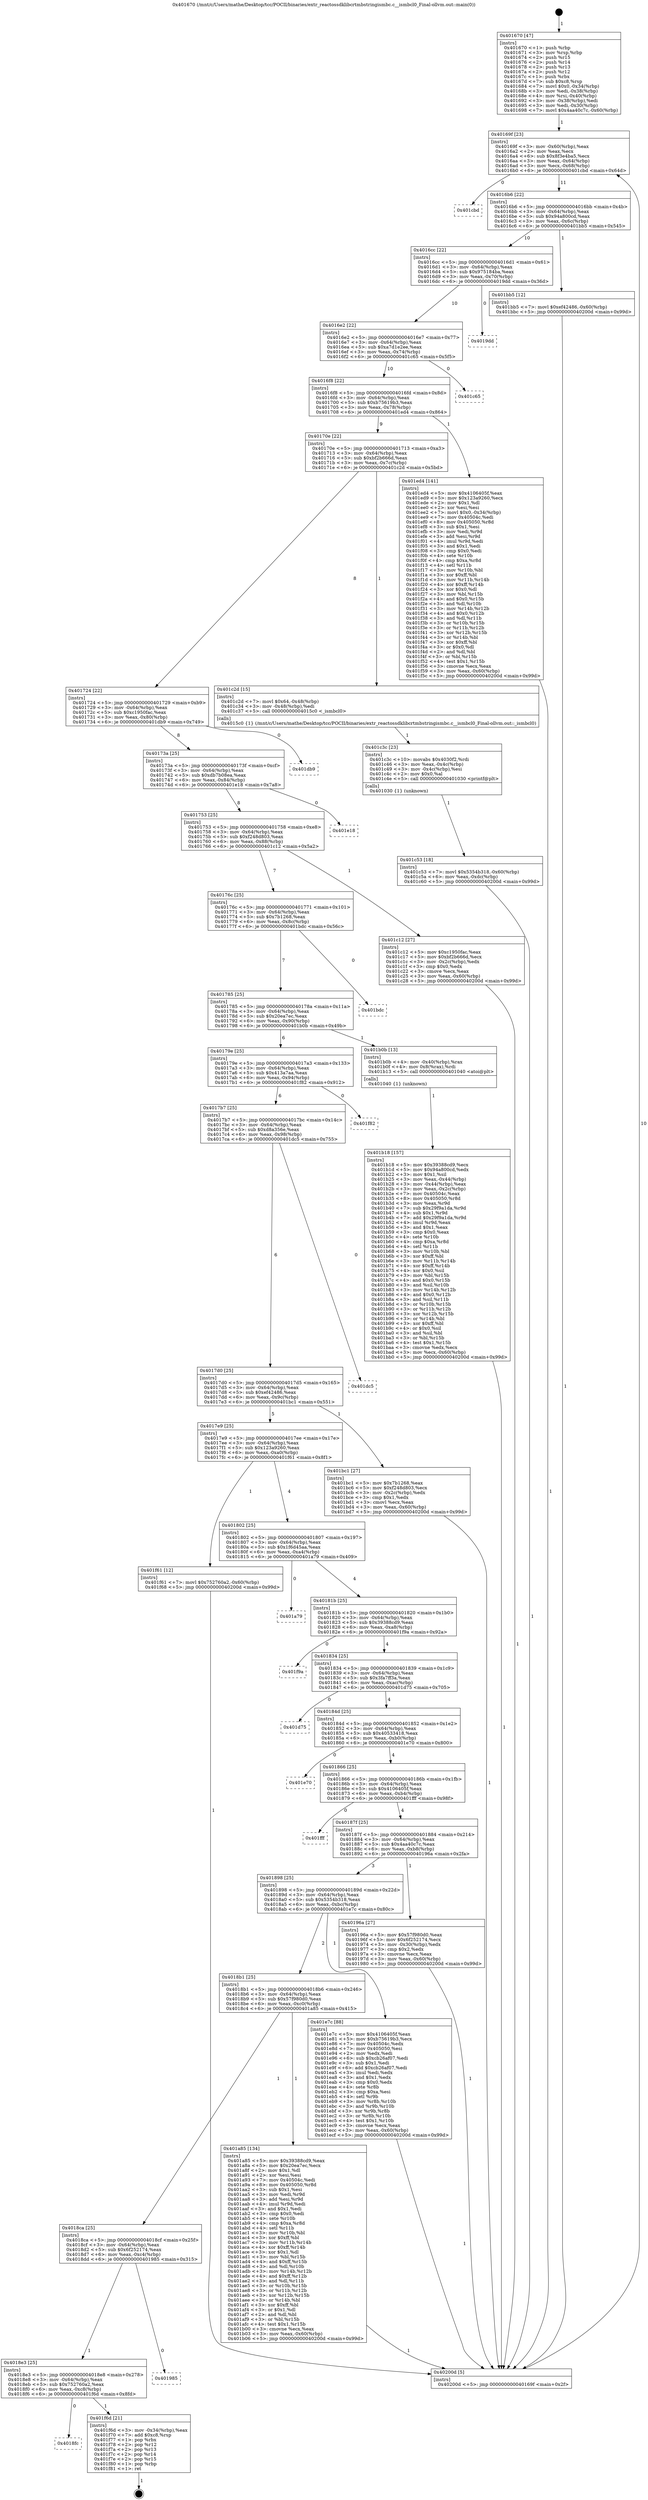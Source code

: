digraph "0x401670" {
  label = "0x401670 (/mnt/c/Users/mathe/Desktop/tcc/POCII/binaries/extr_reactossdklibcrtmbstringismbc.c__ismbcl0_Final-ollvm.out::main(0))"
  labelloc = "t"
  node[shape=record]

  Entry [label="",width=0.3,height=0.3,shape=circle,fillcolor=black,style=filled]
  "0x40169f" [label="{
     0x40169f [23]\l
     | [instrs]\l
     &nbsp;&nbsp;0x40169f \<+3\>: mov -0x60(%rbp),%eax\l
     &nbsp;&nbsp;0x4016a2 \<+2\>: mov %eax,%ecx\l
     &nbsp;&nbsp;0x4016a4 \<+6\>: sub $0x8f3e4ba5,%ecx\l
     &nbsp;&nbsp;0x4016aa \<+3\>: mov %eax,-0x64(%rbp)\l
     &nbsp;&nbsp;0x4016ad \<+3\>: mov %ecx,-0x68(%rbp)\l
     &nbsp;&nbsp;0x4016b0 \<+6\>: je 0000000000401cbd \<main+0x64d\>\l
  }"]
  "0x401cbd" [label="{
     0x401cbd\l
  }", style=dashed]
  "0x4016b6" [label="{
     0x4016b6 [22]\l
     | [instrs]\l
     &nbsp;&nbsp;0x4016b6 \<+5\>: jmp 00000000004016bb \<main+0x4b\>\l
     &nbsp;&nbsp;0x4016bb \<+3\>: mov -0x64(%rbp),%eax\l
     &nbsp;&nbsp;0x4016be \<+5\>: sub $0x94a800cd,%eax\l
     &nbsp;&nbsp;0x4016c3 \<+3\>: mov %eax,-0x6c(%rbp)\l
     &nbsp;&nbsp;0x4016c6 \<+6\>: je 0000000000401bb5 \<main+0x545\>\l
  }"]
  Exit [label="",width=0.3,height=0.3,shape=circle,fillcolor=black,style=filled,peripheries=2]
  "0x401bb5" [label="{
     0x401bb5 [12]\l
     | [instrs]\l
     &nbsp;&nbsp;0x401bb5 \<+7\>: movl $0xef42486,-0x60(%rbp)\l
     &nbsp;&nbsp;0x401bbc \<+5\>: jmp 000000000040200d \<main+0x99d\>\l
  }"]
  "0x4016cc" [label="{
     0x4016cc [22]\l
     | [instrs]\l
     &nbsp;&nbsp;0x4016cc \<+5\>: jmp 00000000004016d1 \<main+0x61\>\l
     &nbsp;&nbsp;0x4016d1 \<+3\>: mov -0x64(%rbp),%eax\l
     &nbsp;&nbsp;0x4016d4 \<+5\>: sub $0x975184ba,%eax\l
     &nbsp;&nbsp;0x4016d9 \<+3\>: mov %eax,-0x70(%rbp)\l
     &nbsp;&nbsp;0x4016dc \<+6\>: je 00000000004019dd \<main+0x36d\>\l
  }"]
  "0x4018fc" [label="{
     0x4018fc\l
  }", style=dashed]
  "0x4019dd" [label="{
     0x4019dd\l
  }", style=dashed]
  "0x4016e2" [label="{
     0x4016e2 [22]\l
     | [instrs]\l
     &nbsp;&nbsp;0x4016e2 \<+5\>: jmp 00000000004016e7 \<main+0x77\>\l
     &nbsp;&nbsp;0x4016e7 \<+3\>: mov -0x64(%rbp),%eax\l
     &nbsp;&nbsp;0x4016ea \<+5\>: sub $0xa7d1e2ee,%eax\l
     &nbsp;&nbsp;0x4016ef \<+3\>: mov %eax,-0x74(%rbp)\l
     &nbsp;&nbsp;0x4016f2 \<+6\>: je 0000000000401c65 \<main+0x5f5\>\l
  }"]
  "0x401f6d" [label="{
     0x401f6d [21]\l
     | [instrs]\l
     &nbsp;&nbsp;0x401f6d \<+3\>: mov -0x34(%rbp),%eax\l
     &nbsp;&nbsp;0x401f70 \<+7\>: add $0xc8,%rsp\l
     &nbsp;&nbsp;0x401f77 \<+1\>: pop %rbx\l
     &nbsp;&nbsp;0x401f78 \<+2\>: pop %r12\l
     &nbsp;&nbsp;0x401f7a \<+2\>: pop %r13\l
     &nbsp;&nbsp;0x401f7c \<+2\>: pop %r14\l
     &nbsp;&nbsp;0x401f7e \<+2\>: pop %r15\l
     &nbsp;&nbsp;0x401f80 \<+1\>: pop %rbp\l
     &nbsp;&nbsp;0x401f81 \<+1\>: ret\l
  }"]
  "0x401c65" [label="{
     0x401c65\l
  }", style=dashed]
  "0x4016f8" [label="{
     0x4016f8 [22]\l
     | [instrs]\l
     &nbsp;&nbsp;0x4016f8 \<+5\>: jmp 00000000004016fd \<main+0x8d\>\l
     &nbsp;&nbsp;0x4016fd \<+3\>: mov -0x64(%rbp),%eax\l
     &nbsp;&nbsp;0x401700 \<+5\>: sub $0xb75619b3,%eax\l
     &nbsp;&nbsp;0x401705 \<+3\>: mov %eax,-0x78(%rbp)\l
     &nbsp;&nbsp;0x401708 \<+6\>: je 0000000000401ed4 \<main+0x864\>\l
  }"]
  "0x4018e3" [label="{
     0x4018e3 [25]\l
     | [instrs]\l
     &nbsp;&nbsp;0x4018e3 \<+5\>: jmp 00000000004018e8 \<main+0x278\>\l
     &nbsp;&nbsp;0x4018e8 \<+3\>: mov -0x64(%rbp),%eax\l
     &nbsp;&nbsp;0x4018eb \<+5\>: sub $0x752760a2,%eax\l
     &nbsp;&nbsp;0x4018f0 \<+6\>: mov %eax,-0xc8(%rbp)\l
     &nbsp;&nbsp;0x4018f6 \<+6\>: je 0000000000401f6d \<main+0x8fd\>\l
  }"]
  "0x401ed4" [label="{
     0x401ed4 [141]\l
     | [instrs]\l
     &nbsp;&nbsp;0x401ed4 \<+5\>: mov $0x4106405f,%eax\l
     &nbsp;&nbsp;0x401ed9 \<+5\>: mov $0x123a9260,%ecx\l
     &nbsp;&nbsp;0x401ede \<+2\>: mov $0x1,%dl\l
     &nbsp;&nbsp;0x401ee0 \<+2\>: xor %esi,%esi\l
     &nbsp;&nbsp;0x401ee2 \<+7\>: movl $0x0,-0x34(%rbp)\l
     &nbsp;&nbsp;0x401ee9 \<+7\>: mov 0x40504c,%edi\l
     &nbsp;&nbsp;0x401ef0 \<+8\>: mov 0x405050,%r8d\l
     &nbsp;&nbsp;0x401ef8 \<+3\>: sub $0x1,%esi\l
     &nbsp;&nbsp;0x401efb \<+3\>: mov %edi,%r9d\l
     &nbsp;&nbsp;0x401efe \<+3\>: add %esi,%r9d\l
     &nbsp;&nbsp;0x401f01 \<+4\>: imul %r9d,%edi\l
     &nbsp;&nbsp;0x401f05 \<+3\>: and $0x1,%edi\l
     &nbsp;&nbsp;0x401f08 \<+3\>: cmp $0x0,%edi\l
     &nbsp;&nbsp;0x401f0b \<+4\>: sete %r10b\l
     &nbsp;&nbsp;0x401f0f \<+4\>: cmp $0xa,%r8d\l
     &nbsp;&nbsp;0x401f13 \<+4\>: setl %r11b\l
     &nbsp;&nbsp;0x401f17 \<+3\>: mov %r10b,%bl\l
     &nbsp;&nbsp;0x401f1a \<+3\>: xor $0xff,%bl\l
     &nbsp;&nbsp;0x401f1d \<+3\>: mov %r11b,%r14b\l
     &nbsp;&nbsp;0x401f20 \<+4\>: xor $0xff,%r14b\l
     &nbsp;&nbsp;0x401f24 \<+3\>: xor $0x0,%dl\l
     &nbsp;&nbsp;0x401f27 \<+3\>: mov %bl,%r15b\l
     &nbsp;&nbsp;0x401f2a \<+4\>: and $0x0,%r15b\l
     &nbsp;&nbsp;0x401f2e \<+3\>: and %dl,%r10b\l
     &nbsp;&nbsp;0x401f31 \<+3\>: mov %r14b,%r12b\l
     &nbsp;&nbsp;0x401f34 \<+4\>: and $0x0,%r12b\l
     &nbsp;&nbsp;0x401f38 \<+3\>: and %dl,%r11b\l
     &nbsp;&nbsp;0x401f3b \<+3\>: or %r10b,%r15b\l
     &nbsp;&nbsp;0x401f3e \<+3\>: or %r11b,%r12b\l
     &nbsp;&nbsp;0x401f41 \<+3\>: xor %r12b,%r15b\l
     &nbsp;&nbsp;0x401f44 \<+3\>: or %r14b,%bl\l
     &nbsp;&nbsp;0x401f47 \<+3\>: xor $0xff,%bl\l
     &nbsp;&nbsp;0x401f4a \<+3\>: or $0x0,%dl\l
     &nbsp;&nbsp;0x401f4d \<+2\>: and %dl,%bl\l
     &nbsp;&nbsp;0x401f4f \<+3\>: or %bl,%r15b\l
     &nbsp;&nbsp;0x401f52 \<+4\>: test $0x1,%r15b\l
     &nbsp;&nbsp;0x401f56 \<+3\>: cmovne %ecx,%eax\l
     &nbsp;&nbsp;0x401f59 \<+3\>: mov %eax,-0x60(%rbp)\l
     &nbsp;&nbsp;0x401f5c \<+5\>: jmp 000000000040200d \<main+0x99d\>\l
  }"]
  "0x40170e" [label="{
     0x40170e [22]\l
     | [instrs]\l
     &nbsp;&nbsp;0x40170e \<+5\>: jmp 0000000000401713 \<main+0xa3\>\l
     &nbsp;&nbsp;0x401713 \<+3\>: mov -0x64(%rbp),%eax\l
     &nbsp;&nbsp;0x401716 \<+5\>: sub $0xbf2b666d,%eax\l
     &nbsp;&nbsp;0x40171b \<+3\>: mov %eax,-0x7c(%rbp)\l
     &nbsp;&nbsp;0x40171e \<+6\>: je 0000000000401c2d \<main+0x5bd\>\l
  }"]
  "0x401985" [label="{
     0x401985\l
  }", style=dashed]
  "0x401c2d" [label="{
     0x401c2d [15]\l
     | [instrs]\l
     &nbsp;&nbsp;0x401c2d \<+7\>: movl $0x64,-0x48(%rbp)\l
     &nbsp;&nbsp;0x401c34 \<+3\>: mov -0x48(%rbp),%edi\l
     &nbsp;&nbsp;0x401c37 \<+5\>: call 00000000004015c0 \<_ismbcl0\>\l
     | [calls]\l
     &nbsp;&nbsp;0x4015c0 \{1\} (/mnt/c/Users/mathe/Desktop/tcc/POCII/binaries/extr_reactossdklibcrtmbstringismbc.c__ismbcl0_Final-ollvm.out::_ismbcl0)\l
  }"]
  "0x401724" [label="{
     0x401724 [22]\l
     | [instrs]\l
     &nbsp;&nbsp;0x401724 \<+5\>: jmp 0000000000401729 \<main+0xb9\>\l
     &nbsp;&nbsp;0x401729 \<+3\>: mov -0x64(%rbp),%eax\l
     &nbsp;&nbsp;0x40172c \<+5\>: sub $0xc1950fac,%eax\l
     &nbsp;&nbsp;0x401731 \<+3\>: mov %eax,-0x80(%rbp)\l
     &nbsp;&nbsp;0x401734 \<+6\>: je 0000000000401db9 \<main+0x749\>\l
  }"]
  "0x401c53" [label="{
     0x401c53 [18]\l
     | [instrs]\l
     &nbsp;&nbsp;0x401c53 \<+7\>: movl $0x5354b318,-0x60(%rbp)\l
     &nbsp;&nbsp;0x401c5a \<+6\>: mov %eax,-0xdc(%rbp)\l
     &nbsp;&nbsp;0x401c60 \<+5\>: jmp 000000000040200d \<main+0x99d\>\l
  }"]
  "0x401db9" [label="{
     0x401db9\l
  }", style=dashed]
  "0x40173a" [label="{
     0x40173a [25]\l
     | [instrs]\l
     &nbsp;&nbsp;0x40173a \<+5\>: jmp 000000000040173f \<main+0xcf\>\l
     &nbsp;&nbsp;0x40173f \<+3\>: mov -0x64(%rbp),%eax\l
     &nbsp;&nbsp;0x401742 \<+5\>: sub $0xdb7b08ea,%eax\l
     &nbsp;&nbsp;0x401747 \<+6\>: mov %eax,-0x84(%rbp)\l
     &nbsp;&nbsp;0x40174d \<+6\>: je 0000000000401e18 \<main+0x7a8\>\l
  }"]
  "0x401c3c" [label="{
     0x401c3c [23]\l
     | [instrs]\l
     &nbsp;&nbsp;0x401c3c \<+10\>: movabs $0x4030f2,%rdi\l
     &nbsp;&nbsp;0x401c46 \<+3\>: mov %eax,-0x4c(%rbp)\l
     &nbsp;&nbsp;0x401c49 \<+3\>: mov -0x4c(%rbp),%esi\l
     &nbsp;&nbsp;0x401c4c \<+2\>: mov $0x0,%al\l
     &nbsp;&nbsp;0x401c4e \<+5\>: call 0000000000401030 \<printf@plt\>\l
     | [calls]\l
     &nbsp;&nbsp;0x401030 \{1\} (unknown)\l
  }"]
  "0x401e18" [label="{
     0x401e18\l
  }", style=dashed]
  "0x401753" [label="{
     0x401753 [25]\l
     | [instrs]\l
     &nbsp;&nbsp;0x401753 \<+5\>: jmp 0000000000401758 \<main+0xe8\>\l
     &nbsp;&nbsp;0x401758 \<+3\>: mov -0x64(%rbp),%eax\l
     &nbsp;&nbsp;0x40175b \<+5\>: sub $0xf248d803,%eax\l
     &nbsp;&nbsp;0x401760 \<+6\>: mov %eax,-0x88(%rbp)\l
     &nbsp;&nbsp;0x401766 \<+6\>: je 0000000000401c12 \<main+0x5a2\>\l
  }"]
  "0x401b18" [label="{
     0x401b18 [157]\l
     | [instrs]\l
     &nbsp;&nbsp;0x401b18 \<+5\>: mov $0x39388cd9,%ecx\l
     &nbsp;&nbsp;0x401b1d \<+5\>: mov $0x94a800cd,%edx\l
     &nbsp;&nbsp;0x401b22 \<+3\>: mov $0x1,%sil\l
     &nbsp;&nbsp;0x401b25 \<+3\>: mov %eax,-0x44(%rbp)\l
     &nbsp;&nbsp;0x401b28 \<+3\>: mov -0x44(%rbp),%eax\l
     &nbsp;&nbsp;0x401b2b \<+3\>: mov %eax,-0x2c(%rbp)\l
     &nbsp;&nbsp;0x401b2e \<+7\>: mov 0x40504c,%eax\l
     &nbsp;&nbsp;0x401b35 \<+8\>: mov 0x405050,%r8d\l
     &nbsp;&nbsp;0x401b3d \<+3\>: mov %eax,%r9d\l
     &nbsp;&nbsp;0x401b40 \<+7\>: sub $0x29f9a1da,%r9d\l
     &nbsp;&nbsp;0x401b47 \<+4\>: sub $0x1,%r9d\l
     &nbsp;&nbsp;0x401b4b \<+7\>: add $0x29f9a1da,%r9d\l
     &nbsp;&nbsp;0x401b52 \<+4\>: imul %r9d,%eax\l
     &nbsp;&nbsp;0x401b56 \<+3\>: and $0x1,%eax\l
     &nbsp;&nbsp;0x401b59 \<+3\>: cmp $0x0,%eax\l
     &nbsp;&nbsp;0x401b5c \<+4\>: sete %r10b\l
     &nbsp;&nbsp;0x401b60 \<+4\>: cmp $0xa,%r8d\l
     &nbsp;&nbsp;0x401b64 \<+4\>: setl %r11b\l
     &nbsp;&nbsp;0x401b68 \<+3\>: mov %r10b,%bl\l
     &nbsp;&nbsp;0x401b6b \<+3\>: xor $0xff,%bl\l
     &nbsp;&nbsp;0x401b6e \<+3\>: mov %r11b,%r14b\l
     &nbsp;&nbsp;0x401b71 \<+4\>: xor $0xff,%r14b\l
     &nbsp;&nbsp;0x401b75 \<+4\>: xor $0x0,%sil\l
     &nbsp;&nbsp;0x401b79 \<+3\>: mov %bl,%r15b\l
     &nbsp;&nbsp;0x401b7c \<+4\>: and $0x0,%r15b\l
     &nbsp;&nbsp;0x401b80 \<+3\>: and %sil,%r10b\l
     &nbsp;&nbsp;0x401b83 \<+3\>: mov %r14b,%r12b\l
     &nbsp;&nbsp;0x401b86 \<+4\>: and $0x0,%r12b\l
     &nbsp;&nbsp;0x401b8a \<+3\>: and %sil,%r11b\l
     &nbsp;&nbsp;0x401b8d \<+3\>: or %r10b,%r15b\l
     &nbsp;&nbsp;0x401b90 \<+3\>: or %r11b,%r12b\l
     &nbsp;&nbsp;0x401b93 \<+3\>: xor %r12b,%r15b\l
     &nbsp;&nbsp;0x401b96 \<+3\>: or %r14b,%bl\l
     &nbsp;&nbsp;0x401b99 \<+3\>: xor $0xff,%bl\l
     &nbsp;&nbsp;0x401b9c \<+4\>: or $0x0,%sil\l
     &nbsp;&nbsp;0x401ba0 \<+3\>: and %sil,%bl\l
     &nbsp;&nbsp;0x401ba3 \<+3\>: or %bl,%r15b\l
     &nbsp;&nbsp;0x401ba6 \<+4\>: test $0x1,%r15b\l
     &nbsp;&nbsp;0x401baa \<+3\>: cmovne %edx,%ecx\l
     &nbsp;&nbsp;0x401bad \<+3\>: mov %ecx,-0x60(%rbp)\l
     &nbsp;&nbsp;0x401bb0 \<+5\>: jmp 000000000040200d \<main+0x99d\>\l
  }"]
  "0x401c12" [label="{
     0x401c12 [27]\l
     | [instrs]\l
     &nbsp;&nbsp;0x401c12 \<+5\>: mov $0xc1950fac,%eax\l
     &nbsp;&nbsp;0x401c17 \<+5\>: mov $0xbf2b666d,%ecx\l
     &nbsp;&nbsp;0x401c1c \<+3\>: mov -0x2c(%rbp),%edx\l
     &nbsp;&nbsp;0x401c1f \<+3\>: cmp $0x0,%edx\l
     &nbsp;&nbsp;0x401c22 \<+3\>: cmove %ecx,%eax\l
     &nbsp;&nbsp;0x401c25 \<+3\>: mov %eax,-0x60(%rbp)\l
     &nbsp;&nbsp;0x401c28 \<+5\>: jmp 000000000040200d \<main+0x99d\>\l
  }"]
  "0x40176c" [label="{
     0x40176c [25]\l
     | [instrs]\l
     &nbsp;&nbsp;0x40176c \<+5\>: jmp 0000000000401771 \<main+0x101\>\l
     &nbsp;&nbsp;0x401771 \<+3\>: mov -0x64(%rbp),%eax\l
     &nbsp;&nbsp;0x401774 \<+5\>: sub $0x7b1268,%eax\l
     &nbsp;&nbsp;0x401779 \<+6\>: mov %eax,-0x8c(%rbp)\l
     &nbsp;&nbsp;0x40177f \<+6\>: je 0000000000401bdc \<main+0x56c\>\l
  }"]
  "0x4018ca" [label="{
     0x4018ca [25]\l
     | [instrs]\l
     &nbsp;&nbsp;0x4018ca \<+5\>: jmp 00000000004018cf \<main+0x25f\>\l
     &nbsp;&nbsp;0x4018cf \<+3\>: mov -0x64(%rbp),%eax\l
     &nbsp;&nbsp;0x4018d2 \<+5\>: sub $0x6f252174,%eax\l
     &nbsp;&nbsp;0x4018d7 \<+6\>: mov %eax,-0xc4(%rbp)\l
     &nbsp;&nbsp;0x4018dd \<+6\>: je 0000000000401985 \<main+0x315\>\l
  }"]
  "0x401bdc" [label="{
     0x401bdc\l
  }", style=dashed]
  "0x401785" [label="{
     0x401785 [25]\l
     | [instrs]\l
     &nbsp;&nbsp;0x401785 \<+5\>: jmp 000000000040178a \<main+0x11a\>\l
     &nbsp;&nbsp;0x40178a \<+3\>: mov -0x64(%rbp),%eax\l
     &nbsp;&nbsp;0x40178d \<+5\>: sub $0x20ea7ec,%eax\l
     &nbsp;&nbsp;0x401792 \<+6\>: mov %eax,-0x90(%rbp)\l
     &nbsp;&nbsp;0x401798 \<+6\>: je 0000000000401b0b \<main+0x49b\>\l
  }"]
  "0x401a85" [label="{
     0x401a85 [134]\l
     | [instrs]\l
     &nbsp;&nbsp;0x401a85 \<+5\>: mov $0x39388cd9,%eax\l
     &nbsp;&nbsp;0x401a8a \<+5\>: mov $0x20ea7ec,%ecx\l
     &nbsp;&nbsp;0x401a8f \<+2\>: mov $0x1,%dl\l
     &nbsp;&nbsp;0x401a91 \<+2\>: xor %esi,%esi\l
     &nbsp;&nbsp;0x401a93 \<+7\>: mov 0x40504c,%edi\l
     &nbsp;&nbsp;0x401a9a \<+8\>: mov 0x405050,%r8d\l
     &nbsp;&nbsp;0x401aa2 \<+3\>: sub $0x1,%esi\l
     &nbsp;&nbsp;0x401aa5 \<+3\>: mov %edi,%r9d\l
     &nbsp;&nbsp;0x401aa8 \<+3\>: add %esi,%r9d\l
     &nbsp;&nbsp;0x401aab \<+4\>: imul %r9d,%edi\l
     &nbsp;&nbsp;0x401aaf \<+3\>: and $0x1,%edi\l
     &nbsp;&nbsp;0x401ab2 \<+3\>: cmp $0x0,%edi\l
     &nbsp;&nbsp;0x401ab5 \<+4\>: sete %r10b\l
     &nbsp;&nbsp;0x401ab9 \<+4\>: cmp $0xa,%r8d\l
     &nbsp;&nbsp;0x401abd \<+4\>: setl %r11b\l
     &nbsp;&nbsp;0x401ac1 \<+3\>: mov %r10b,%bl\l
     &nbsp;&nbsp;0x401ac4 \<+3\>: xor $0xff,%bl\l
     &nbsp;&nbsp;0x401ac7 \<+3\>: mov %r11b,%r14b\l
     &nbsp;&nbsp;0x401aca \<+4\>: xor $0xff,%r14b\l
     &nbsp;&nbsp;0x401ace \<+3\>: xor $0x1,%dl\l
     &nbsp;&nbsp;0x401ad1 \<+3\>: mov %bl,%r15b\l
     &nbsp;&nbsp;0x401ad4 \<+4\>: and $0xff,%r15b\l
     &nbsp;&nbsp;0x401ad8 \<+3\>: and %dl,%r10b\l
     &nbsp;&nbsp;0x401adb \<+3\>: mov %r14b,%r12b\l
     &nbsp;&nbsp;0x401ade \<+4\>: and $0xff,%r12b\l
     &nbsp;&nbsp;0x401ae2 \<+3\>: and %dl,%r11b\l
     &nbsp;&nbsp;0x401ae5 \<+3\>: or %r10b,%r15b\l
     &nbsp;&nbsp;0x401ae8 \<+3\>: or %r11b,%r12b\l
     &nbsp;&nbsp;0x401aeb \<+3\>: xor %r12b,%r15b\l
     &nbsp;&nbsp;0x401aee \<+3\>: or %r14b,%bl\l
     &nbsp;&nbsp;0x401af1 \<+3\>: xor $0xff,%bl\l
     &nbsp;&nbsp;0x401af4 \<+3\>: or $0x1,%dl\l
     &nbsp;&nbsp;0x401af7 \<+2\>: and %dl,%bl\l
     &nbsp;&nbsp;0x401af9 \<+3\>: or %bl,%r15b\l
     &nbsp;&nbsp;0x401afc \<+4\>: test $0x1,%r15b\l
     &nbsp;&nbsp;0x401b00 \<+3\>: cmovne %ecx,%eax\l
     &nbsp;&nbsp;0x401b03 \<+3\>: mov %eax,-0x60(%rbp)\l
     &nbsp;&nbsp;0x401b06 \<+5\>: jmp 000000000040200d \<main+0x99d\>\l
  }"]
  "0x401b0b" [label="{
     0x401b0b [13]\l
     | [instrs]\l
     &nbsp;&nbsp;0x401b0b \<+4\>: mov -0x40(%rbp),%rax\l
     &nbsp;&nbsp;0x401b0f \<+4\>: mov 0x8(%rax),%rdi\l
     &nbsp;&nbsp;0x401b13 \<+5\>: call 0000000000401040 \<atoi@plt\>\l
     | [calls]\l
     &nbsp;&nbsp;0x401040 \{1\} (unknown)\l
  }"]
  "0x40179e" [label="{
     0x40179e [25]\l
     | [instrs]\l
     &nbsp;&nbsp;0x40179e \<+5\>: jmp 00000000004017a3 \<main+0x133\>\l
     &nbsp;&nbsp;0x4017a3 \<+3\>: mov -0x64(%rbp),%eax\l
     &nbsp;&nbsp;0x4017a6 \<+5\>: sub $0x413a7aa,%eax\l
     &nbsp;&nbsp;0x4017ab \<+6\>: mov %eax,-0x94(%rbp)\l
     &nbsp;&nbsp;0x4017b1 \<+6\>: je 0000000000401f82 \<main+0x912\>\l
  }"]
  "0x4018b1" [label="{
     0x4018b1 [25]\l
     | [instrs]\l
     &nbsp;&nbsp;0x4018b1 \<+5\>: jmp 00000000004018b6 \<main+0x246\>\l
     &nbsp;&nbsp;0x4018b6 \<+3\>: mov -0x64(%rbp),%eax\l
     &nbsp;&nbsp;0x4018b9 \<+5\>: sub $0x57f980d0,%eax\l
     &nbsp;&nbsp;0x4018be \<+6\>: mov %eax,-0xc0(%rbp)\l
     &nbsp;&nbsp;0x4018c4 \<+6\>: je 0000000000401a85 \<main+0x415\>\l
  }"]
  "0x401f82" [label="{
     0x401f82\l
  }", style=dashed]
  "0x4017b7" [label="{
     0x4017b7 [25]\l
     | [instrs]\l
     &nbsp;&nbsp;0x4017b7 \<+5\>: jmp 00000000004017bc \<main+0x14c\>\l
     &nbsp;&nbsp;0x4017bc \<+3\>: mov -0x64(%rbp),%eax\l
     &nbsp;&nbsp;0x4017bf \<+5\>: sub $0xd8a356e,%eax\l
     &nbsp;&nbsp;0x4017c4 \<+6\>: mov %eax,-0x98(%rbp)\l
     &nbsp;&nbsp;0x4017ca \<+6\>: je 0000000000401dc5 \<main+0x755\>\l
  }"]
  "0x401e7c" [label="{
     0x401e7c [88]\l
     | [instrs]\l
     &nbsp;&nbsp;0x401e7c \<+5\>: mov $0x4106405f,%eax\l
     &nbsp;&nbsp;0x401e81 \<+5\>: mov $0xb75619b3,%ecx\l
     &nbsp;&nbsp;0x401e86 \<+7\>: mov 0x40504c,%edx\l
     &nbsp;&nbsp;0x401e8d \<+7\>: mov 0x405050,%esi\l
     &nbsp;&nbsp;0x401e94 \<+2\>: mov %edx,%edi\l
     &nbsp;&nbsp;0x401e96 \<+6\>: sub $0xcb26af07,%edi\l
     &nbsp;&nbsp;0x401e9c \<+3\>: sub $0x1,%edi\l
     &nbsp;&nbsp;0x401e9f \<+6\>: add $0xcb26af07,%edi\l
     &nbsp;&nbsp;0x401ea5 \<+3\>: imul %edi,%edx\l
     &nbsp;&nbsp;0x401ea8 \<+3\>: and $0x1,%edx\l
     &nbsp;&nbsp;0x401eab \<+3\>: cmp $0x0,%edx\l
     &nbsp;&nbsp;0x401eae \<+4\>: sete %r8b\l
     &nbsp;&nbsp;0x401eb2 \<+3\>: cmp $0xa,%esi\l
     &nbsp;&nbsp;0x401eb5 \<+4\>: setl %r9b\l
     &nbsp;&nbsp;0x401eb9 \<+3\>: mov %r8b,%r10b\l
     &nbsp;&nbsp;0x401ebc \<+3\>: and %r9b,%r10b\l
     &nbsp;&nbsp;0x401ebf \<+3\>: xor %r9b,%r8b\l
     &nbsp;&nbsp;0x401ec2 \<+3\>: or %r8b,%r10b\l
     &nbsp;&nbsp;0x401ec5 \<+4\>: test $0x1,%r10b\l
     &nbsp;&nbsp;0x401ec9 \<+3\>: cmovne %ecx,%eax\l
     &nbsp;&nbsp;0x401ecc \<+3\>: mov %eax,-0x60(%rbp)\l
     &nbsp;&nbsp;0x401ecf \<+5\>: jmp 000000000040200d \<main+0x99d\>\l
  }"]
  "0x401dc5" [label="{
     0x401dc5\l
  }", style=dashed]
  "0x4017d0" [label="{
     0x4017d0 [25]\l
     | [instrs]\l
     &nbsp;&nbsp;0x4017d0 \<+5\>: jmp 00000000004017d5 \<main+0x165\>\l
     &nbsp;&nbsp;0x4017d5 \<+3\>: mov -0x64(%rbp),%eax\l
     &nbsp;&nbsp;0x4017d8 \<+5\>: sub $0xef42486,%eax\l
     &nbsp;&nbsp;0x4017dd \<+6\>: mov %eax,-0x9c(%rbp)\l
     &nbsp;&nbsp;0x4017e3 \<+6\>: je 0000000000401bc1 \<main+0x551\>\l
  }"]
  "0x401670" [label="{
     0x401670 [47]\l
     | [instrs]\l
     &nbsp;&nbsp;0x401670 \<+1\>: push %rbp\l
     &nbsp;&nbsp;0x401671 \<+3\>: mov %rsp,%rbp\l
     &nbsp;&nbsp;0x401674 \<+2\>: push %r15\l
     &nbsp;&nbsp;0x401676 \<+2\>: push %r14\l
     &nbsp;&nbsp;0x401678 \<+2\>: push %r13\l
     &nbsp;&nbsp;0x40167a \<+2\>: push %r12\l
     &nbsp;&nbsp;0x40167c \<+1\>: push %rbx\l
     &nbsp;&nbsp;0x40167d \<+7\>: sub $0xc8,%rsp\l
     &nbsp;&nbsp;0x401684 \<+7\>: movl $0x0,-0x34(%rbp)\l
     &nbsp;&nbsp;0x40168b \<+3\>: mov %edi,-0x38(%rbp)\l
     &nbsp;&nbsp;0x40168e \<+4\>: mov %rsi,-0x40(%rbp)\l
     &nbsp;&nbsp;0x401692 \<+3\>: mov -0x38(%rbp),%edi\l
     &nbsp;&nbsp;0x401695 \<+3\>: mov %edi,-0x30(%rbp)\l
     &nbsp;&nbsp;0x401698 \<+7\>: movl $0x4aa40c7c,-0x60(%rbp)\l
  }"]
  "0x401bc1" [label="{
     0x401bc1 [27]\l
     | [instrs]\l
     &nbsp;&nbsp;0x401bc1 \<+5\>: mov $0x7b1268,%eax\l
     &nbsp;&nbsp;0x401bc6 \<+5\>: mov $0xf248d803,%ecx\l
     &nbsp;&nbsp;0x401bcb \<+3\>: mov -0x2c(%rbp),%edx\l
     &nbsp;&nbsp;0x401bce \<+3\>: cmp $0x1,%edx\l
     &nbsp;&nbsp;0x401bd1 \<+3\>: cmovl %ecx,%eax\l
     &nbsp;&nbsp;0x401bd4 \<+3\>: mov %eax,-0x60(%rbp)\l
     &nbsp;&nbsp;0x401bd7 \<+5\>: jmp 000000000040200d \<main+0x99d\>\l
  }"]
  "0x4017e9" [label="{
     0x4017e9 [25]\l
     | [instrs]\l
     &nbsp;&nbsp;0x4017e9 \<+5\>: jmp 00000000004017ee \<main+0x17e\>\l
     &nbsp;&nbsp;0x4017ee \<+3\>: mov -0x64(%rbp),%eax\l
     &nbsp;&nbsp;0x4017f1 \<+5\>: sub $0x123a9260,%eax\l
     &nbsp;&nbsp;0x4017f6 \<+6\>: mov %eax,-0xa0(%rbp)\l
     &nbsp;&nbsp;0x4017fc \<+6\>: je 0000000000401f61 \<main+0x8f1\>\l
  }"]
  "0x40200d" [label="{
     0x40200d [5]\l
     | [instrs]\l
     &nbsp;&nbsp;0x40200d \<+5\>: jmp 000000000040169f \<main+0x2f\>\l
  }"]
  "0x401f61" [label="{
     0x401f61 [12]\l
     | [instrs]\l
     &nbsp;&nbsp;0x401f61 \<+7\>: movl $0x752760a2,-0x60(%rbp)\l
     &nbsp;&nbsp;0x401f68 \<+5\>: jmp 000000000040200d \<main+0x99d\>\l
  }"]
  "0x401802" [label="{
     0x401802 [25]\l
     | [instrs]\l
     &nbsp;&nbsp;0x401802 \<+5\>: jmp 0000000000401807 \<main+0x197\>\l
     &nbsp;&nbsp;0x401807 \<+3\>: mov -0x64(%rbp),%eax\l
     &nbsp;&nbsp;0x40180a \<+5\>: sub $0x1f6d45aa,%eax\l
     &nbsp;&nbsp;0x40180f \<+6\>: mov %eax,-0xa4(%rbp)\l
     &nbsp;&nbsp;0x401815 \<+6\>: je 0000000000401a79 \<main+0x409\>\l
  }"]
  "0x401898" [label="{
     0x401898 [25]\l
     | [instrs]\l
     &nbsp;&nbsp;0x401898 \<+5\>: jmp 000000000040189d \<main+0x22d\>\l
     &nbsp;&nbsp;0x40189d \<+3\>: mov -0x64(%rbp),%eax\l
     &nbsp;&nbsp;0x4018a0 \<+5\>: sub $0x5354b318,%eax\l
     &nbsp;&nbsp;0x4018a5 \<+6\>: mov %eax,-0xbc(%rbp)\l
     &nbsp;&nbsp;0x4018ab \<+6\>: je 0000000000401e7c \<main+0x80c\>\l
  }"]
  "0x401a79" [label="{
     0x401a79\l
  }", style=dashed]
  "0x40181b" [label="{
     0x40181b [25]\l
     | [instrs]\l
     &nbsp;&nbsp;0x40181b \<+5\>: jmp 0000000000401820 \<main+0x1b0\>\l
     &nbsp;&nbsp;0x401820 \<+3\>: mov -0x64(%rbp),%eax\l
     &nbsp;&nbsp;0x401823 \<+5\>: sub $0x39388cd9,%eax\l
     &nbsp;&nbsp;0x401828 \<+6\>: mov %eax,-0xa8(%rbp)\l
     &nbsp;&nbsp;0x40182e \<+6\>: je 0000000000401f9a \<main+0x92a\>\l
  }"]
  "0x40196a" [label="{
     0x40196a [27]\l
     | [instrs]\l
     &nbsp;&nbsp;0x40196a \<+5\>: mov $0x57f980d0,%eax\l
     &nbsp;&nbsp;0x40196f \<+5\>: mov $0x6f252174,%ecx\l
     &nbsp;&nbsp;0x401974 \<+3\>: mov -0x30(%rbp),%edx\l
     &nbsp;&nbsp;0x401977 \<+3\>: cmp $0x2,%edx\l
     &nbsp;&nbsp;0x40197a \<+3\>: cmovne %ecx,%eax\l
     &nbsp;&nbsp;0x40197d \<+3\>: mov %eax,-0x60(%rbp)\l
     &nbsp;&nbsp;0x401980 \<+5\>: jmp 000000000040200d \<main+0x99d\>\l
  }"]
  "0x401f9a" [label="{
     0x401f9a\l
  }", style=dashed]
  "0x401834" [label="{
     0x401834 [25]\l
     | [instrs]\l
     &nbsp;&nbsp;0x401834 \<+5\>: jmp 0000000000401839 \<main+0x1c9\>\l
     &nbsp;&nbsp;0x401839 \<+3\>: mov -0x64(%rbp),%eax\l
     &nbsp;&nbsp;0x40183c \<+5\>: sub $0x3fa7ff3a,%eax\l
     &nbsp;&nbsp;0x401841 \<+6\>: mov %eax,-0xac(%rbp)\l
     &nbsp;&nbsp;0x401847 \<+6\>: je 0000000000401d75 \<main+0x705\>\l
  }"]
  "0x40187f" [label="{
     0x40187f [25]\l
     | [instrs]\l
     &nbsp;&nbsp;0x40187f \<+5\>: jmp 0000000000401884 \<main+0x214\>\l
     &nbsp;&nbsp;0x401884 \<+3\>: mov -0x64(%rbp),%eax\l
     &nbsp;&nbsp;0x401887 \<+5\>: sub $0x4aa40c7c,%eax\l
     &nbsp;&nbsp;0x40188c \<+6\>: mov %eax,-0xb8(%rbp)\l
     &nbsp;&nbsp;0x401892 \<+6\>: je 000000000040196a \<main+0x2fa\>\l
  }"]
  "0x401d75" [label="{
     0x401d75\l
  }", style=dashed]
  "0x40184d" [label="{
     0x40184d [25]\l
     | [instrs]\l
     &nbsp;&nbsp;0x40184d \<+5\>: jmp 0000000000401852 \<main+0x1e2\>\l
     &nbsp;&nbsp;0x401852 \<+3\>: mov -0x64(%rbp),%eax\l
     &nbsp;&nbsp;0x401855 \<+5\>: sub $0x40533418,%eax\l
     &nbsp;&nbsp;0x40185a \<+6\>: mov %eax,-0xb0(%rbp)\l
     &nbsp;&nbsp;0x401860 \<+6\>: je 0000000000401e70 \<main+0x800\>\l
  }"]
  "0x401fff" [label="{
     0x401fff\l
  }", style=dashed]
  "0x401e70" [label="{
     0x401e70\l
  }", style=dashed]
  "0x401866" [label="{
     0x401866 [25]\l
     | [instrs]\l
     &nbsp;&nbsp;0x401866 \<+5\>: jmp 000000000040186b \<main+0x1fb\>\l
     &nbsp;&nbsp;0x40186b \<+3\>: mov -0x64(%rbp),%eax\l
     &nbsp;&nbsp;0x40186e \<+5\>: sub $0x4106405f,%eax\l
     &nbsp;&nbsp;0x401873 \<+6\>: mov %eax,-0xb4(%rbp)\l
     &nbsp;&nbsp;0x401879 \<+6\>: je 0000000000401fff \<main+0x98f\>\l
  }"]
  Entry -> "0x401670" [label=" 1"]
  "0x40169f" -> "0x401cbd" [label=" 0"]
  "0x40169f" -> "0x4016b6" [label=" 11"]
  "0x401f6d" -> Exit [label=" 1"]
  "0x4016b6" -> "0x401bb5" [label=" 1"]
  "0x4016b6" -> "0x4016cc" [label=" 10"]
  "0x4018e3" -> "0x4018fc" [label=" 0"]
  "0x4016cc" -> "0x4019dd" [label=" 0"]
  "0x4016cc" -> "0x4016e2" [label=" 10"]
  "0x4018e3" -> "0x401f6d" [label=" 1"]
  "0x4016e2" -> "0x401c65" [label=" 0"]
  "0x4016e2" -> "0x4016f8" [label=" 10"]
  "0x4018ca" -> "0x4018e3" [label=" 1"]
  "0x4016f8" -> "0x401ed4" [label=" 1"]
  "0x4016f8" -> "0x40170e" [label=" 9"]
  "0x4018ca" -> "0x401985" [label=" 0"]
  "0x40170e" -> "0x401c2d" [label=" 1"]
  "0x40170e" -> "0x401724" [label=" 8"]
  "0x401f61" -> "0x40200d" [label=" 1"]
  "0x401724" -> "0x401db9" [label=" 0"]
  "0x401724" -> "0x40173a" [label=" 8"]
  "0x401ed4" -> "0x40200d" [label=" 1"]
  "0x40173a" -> "0x401e18" [label=" 0"]
  "0x40173a" -> "0x401753" [label=" 8"]
  "0x401e7c" -> "0x40200d" [label=" 1"]
  "0x401753" -> "0x401c12" [label=" 1"]
  "0x401753" -> "0x40176c" [label=" 7"]
  "0x401c53" -> "0x40200d" [label=" 1"]
  "0x40176c" -> "0x401bdc" [label=" 0"]
  "0x40176c" -> "0x401785" [label=" 7"]
  "0x401c3c" -> "0x401c53" [label=" 1"]
  "0x401785" -> "0x401b0b" [label=" 1"]
  "0x401785" -> "0x40179e" [label=" 6"]
  "0x401c2d" -> "0x401c3c" [label=" 1"]
  "0x40179e" -> "0x401f82" [label=" 0"]
  "0x40179e" -> "0x4017b7" [label=" 6"]
  "0x401bc1" -> "0x40200d" [label=" 1"]
  "0x4017b7" -> "0x401dc5" [label=" 0"]
  "0x4017b7" -> "0x4017d0" [label=" 6"]
  "0x401bb5" -> "0x40200d" [label=" 1"]
  "0x4017d0" -> "0x401bc1" [label=" 1"]
  "0x4017d0" -> "0x4017e9" [label=" 5"]
  "0x401b0b" -> "0x401b18" [label=" 1"]
  "0x4017e9" -> "0x401f61" [label=" 1"]
  "0x4017e9" -> "0x401802" [label=" 4"]
  "0x401a85" -> "0x40200d" [label=" 1"]
  "0x401802" -> "0x401a79" [label=" 0"]
  "0x401802" -> "0x40181b" [label=" 4"]
  "0x4018b1" -> "0x4018ca" [label=" 1"]
  "0x40181b" -> "0x401f9a" [label=" 0"]
  "0x40181b" -> "0x401834" [label=" 4"]
  "0x4018b1" -> "0x401a85" [label=" 1"]
  "0x401834" -> "0x401d75" [label=" 0"]
  "0x401834" -> "0x40184d" [label=" 4"]
  "0x401898" -> "0x4018b1" [label=" 2"]
  "0x40184d" -> "0x401e70" [label=" 0"]
  "0x40184d" -> "0x401866" [label=" 4"]
  "0x401898" -> "0x401e7c" [label=" 1"]
  "0x401866" -> "0x401fff" [label=" 0"]
  "0x401866" -> "0x40187f" [label=" 4"]
  "0x401c12" -> "0x40200d" [label=" 1"]
  "0x40187f" -> "0x40196a" [label=" 1"]
  "0x40187f" -> "0x401898" [label=" 3"]
  "0x40196a" -> "0x40200d" [label=" 1"]
  "0x401670" -> "0x40169f" [label=" 1"]
  "0x40200d" -> "0x40169f" [label=" 10"]
  "0x401b18" -> "0x40200d" [label=" 1"]
}
